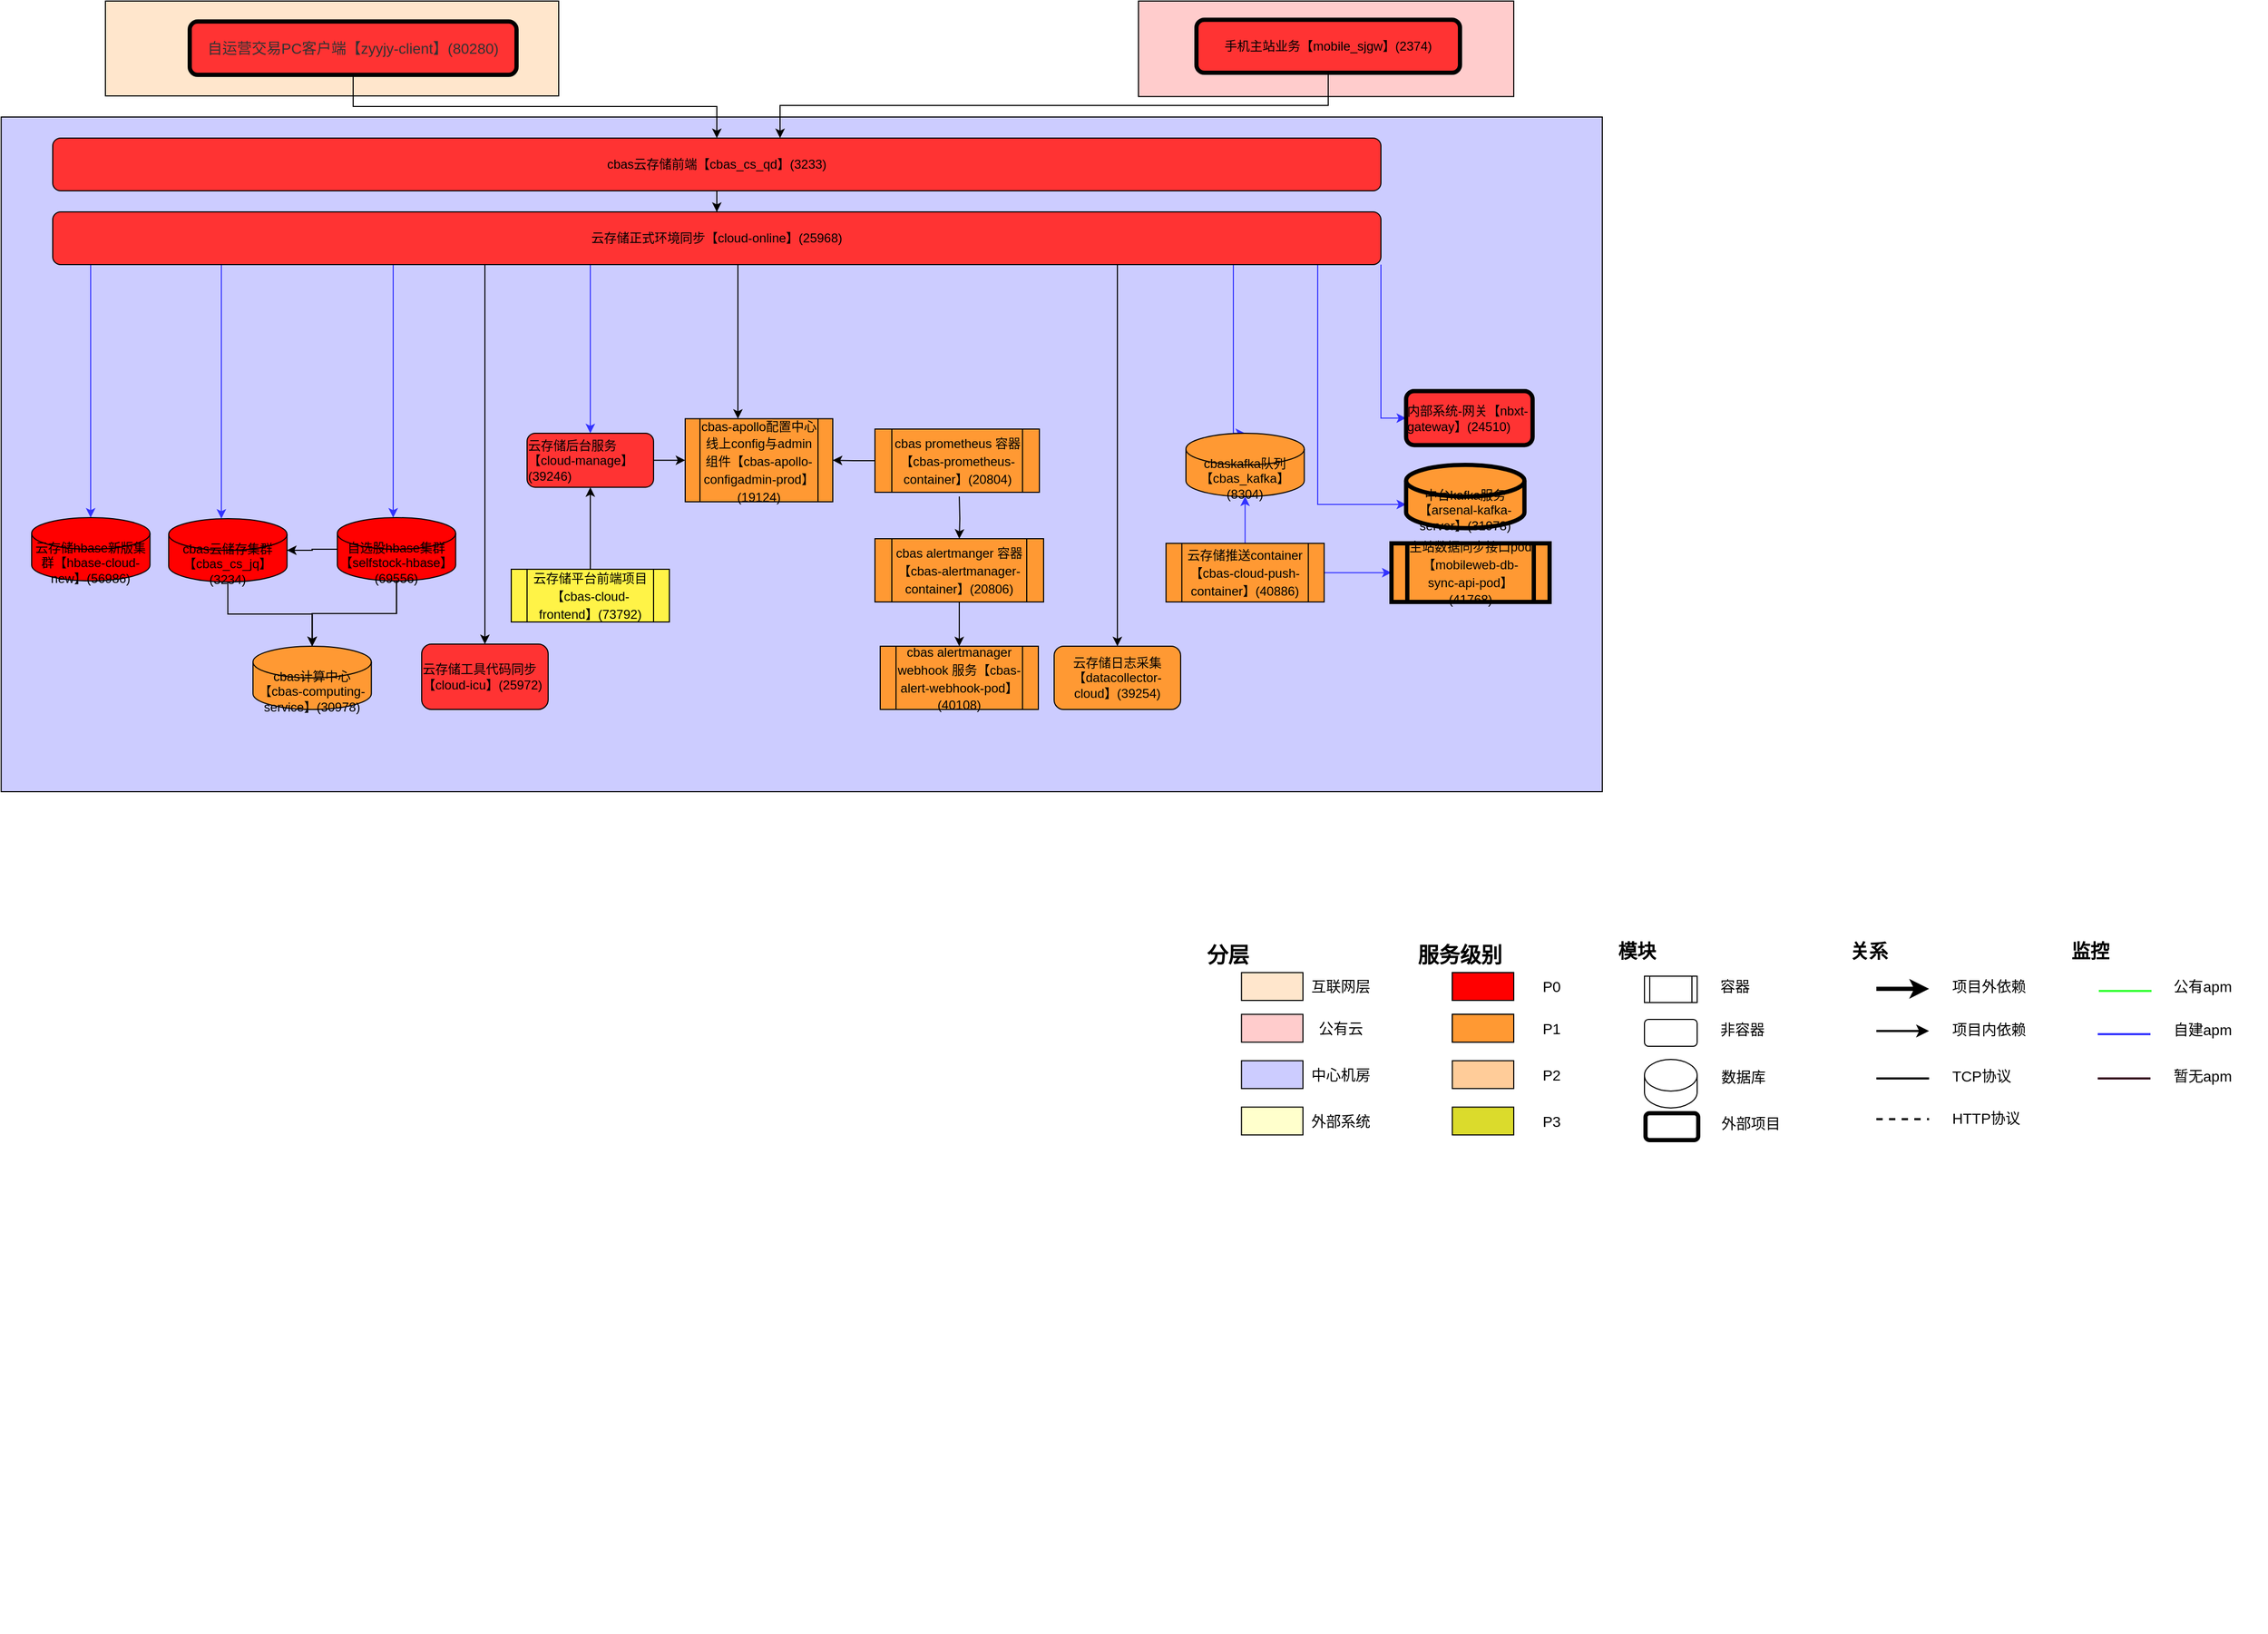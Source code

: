 <mxfile version="15.7.3" type="github">
  <diagram id="2SF257TVSWerJOO-b92Q" name="Page-1">
    <mxGraphModel dx="1896" dy="-153" grid="1" gridSize="10" guides="1" tooltips="1" connect="1" arrows="1" fold="1" page="1" pageScale="1" pageWidth="827" pageHeight="1169" math="0" shadow="0">
      <root>
        <mxCell id="0" />
        <mxCell id="1" parent="0" />
        <mxCell id="EX78Fw_aQXisIP5SjHGV-5" value="" style="rounded=0;whiteSpace=wrap;html=1;fillColor=#CCCCFF;" vertex="1" parent="1">
          <mxGeometry x="401.14" y="1300" width="1518.86" height="640" as="geometry" />
        </mxCell>
        <mxCell id="EX78Fw_aQXisIP5SjHGV-1" value="" style="rounded=0;whiteSpace=wrap;html=1;fillColor=#FFE6CC;" vertex="1" parent="1">
          <mxGeometry x="500" y="1190" width="430" height="90" as="geometry" />
        </mxCell>
        <mxCell id="EX78Fw_aQXisIP5SjHGV-3" value="" style="rounded=0;whiteSpace=wrap;html=1;fillColor=#FF0000;" vertex="1" parent="1">
          <mxGeometry x="1777.716" y="2111.6" width="58.286" height="26.4" as="geometry" />
        </mxCell>
        <mxCell id="EX78Fw_aQXisIP5SjHGV-4" value="" style="rounded=0;whiteSpace=wrap;html=1;fillColor=#FF9933;" vertex="1" parent="1">
          <mxGeometry x="1777.716" y="2151.2" width="58.286" height="26.4" as="geometry" />
        </mxCell>
        <mxCell id="EX78Fw_aQXisIP5SjHGV-6" value="" style="group" vertex="1" connectable="0" parent="1">
          <mxGeometry x="1930" y="2080" width="190" height="190" as="geometry" />
        </mxCell>
        <mxCell id="EX78Fw_aQXisIP5SjHGV-7" value="&lt;h1 style=&quot;font-size: 18px&quot;&gt;模块&lt;/h1&gt;&lt;p&gt;&lt;br&gt;&lt;/p&gt;" style="text;html=1;strokeColor=none;fillColor=none;spacing=5;spacingTop=-20;whiteSpace=wrap;overflow=hidden;rounded=0;fontSize=14;" vertex="1" parent="EX78Fw_aQXisIP5SjHGV-6">
          <mxGeometry width="190" height="190" as="geometry" />
        </mxCell>
        <mxCell id="EX78Fw_aQXisIP5SjHGV-8" value="容器" style="text;html=1;strokeColor=none;fillColor=none;align=left;verticalAlign=middle;whiteSpace=wrap;rounded=0;fontSize=14;" vertex="1" parent="EX78Fw_aQXisIP5SjHGV-6">
          <mxGeometry x="100" y="35" width="80" height="20" as="geometry" />
        </mxCell>
        <mxCell id="EX78Fw_aQXisIP5SjHGV-9" value="非容器" style="text;html=1;strokeColor=none;fillColor=none;align=left;verticalAlign=middle;whiteSpace=wrap;rounded=0;fontSize=14;" vertex="1" parent="EX78Fw_aQXisIP5SjHGV-6">
          <mxGeometry x="100" y="76" width="80" height="20" as="geometry" />
        </mxCell>
        <mxCell id="EX78Fw_aQXisIP5SjHGV-10" value="" style="shape=process;whiteSpace=wrap;html=1;backgroundOutline=1;fontSize=14;strokeColor=#000000;align=center;fillColor=#FFFFFF;" vertex="1" parent="EX78Fw_aQXisIP5SjHGV-6">
          <mxGeometry x="30" y="35" width="50" height="25" as="geometry" />
        </mxCell>
        <mxCell id="EX78Fw_aQXisIP5SjHGV-11" value="" style="rounded=1;whiteSpace=wrap;html=1;fontSize=14;strokeColor=#000000;align=center;fillColor=#FFFFFF;" vertex="1" parent="EX78Fw_aQXisIP5SjHGV-6">
          <mxGeometry x="30" y="76" width="50" height="25.5" as="geometry" />
        </mxCell>
        <mxCell id="EX78Fw_aQXisIP5SjHGV-12" value="" style="shape=cylinder3;whiteSpace=wrap;html=1;boundedLbl=1;backgroundOutline=1;size=15;rounded=1;fillColor=#FFFFFF;" vertex="1" parent="EX78Fw_aQXisIP5SjHGV-6">
          <mxGeometry x="30" y="114" width="50" height="46" as="geometry" />
        </mxCell>
        <mxCell id="EX78Fw_aQXisIP5SjHGV-13" value="" style="group" vertex="1" connectable="0" parent="1">
          <mxGeometry x="2150" y="2080" width="190" height="190" as="geometry" />
        </mxCell>
        <mxCell id="EX78Fw_aQXisIP5SjHGV-14" value="&lt;h1 style=&quot;font-size: 18px&quot;&gt;关系&lt;/h1&gt;&lt;p&gt;&lt;br&gt;&lt;/p&gt;" style="text;html=1;strokeColor=none;fillColor=none;spacing=5;spacingTop=-20;whiteSpace=wrap;overflow=hidden;rounded=0;fontSize=14;" vertex="1" parent="EX78Fw_aQXisIP5SjHGV-13">
          <mxGeometry width="190" height="190" as="geometry" />
        </mxCell>
        <mxCell id="EX78Fw_aQXisIP5SjHGV-15" value="" style="endArrow=classic;html=1;fontSize=14;strokeWidth=4;rounded=0;" edge="1" parent="EX78Fw_aQXisIP5SjHGV-13">
          <mxGeometry width="50" height="50" relative="1" as="geometry">
            <mxPoint x="30" y="47" as="sourcePoint" />
            <mxPoint x="80" y="47" as="targetPoint" />
          </mxGeometry>
        </mxCell>
        <mxCell id="EX78Fw_aQXisIP5SjHGV-16" value="项目外依赖" style="text;html=1;strokeColor=none;fillColor=none;align=left;verticalAlign=middle;whiteSpace=wrap;rounded=0;fontSize=14;" vertex="1" parent="EX78Fw_aQXisIP5SjHGV-13">
          <mxGeometry x="100" y="35" width="80" height="20" as="geometry" />
        </mxCell>
        <mxCell id="EX78Fw_aQXisIP5SjHGV-17" value="" style="endArrow=classic;html=1;fontSize=14;strokeWidth=2;" edge="1" parent="EX78Fw_aQXisIP5SjHGV-13">
          <mxGeometry width="50" height="50" relative="1" as="geometry">
            <mxPoint x="30" y="87" as="sourcePoint" />
            <mxPoint x="80" y="87" as="targetPoint" />
          </mxGeometry>
        </mxCell>
        <mxCell id="EX78Fw_aQXisIP5SjHGV-18" value="项目内依赖" style="text;html=1;strokeColor=none;fillColor=none;align=left;verticalAlign=middle;whiteSpace=wrap;rounded=0;fontSize=14;" vertex="1" parent="EX78Fw_aQXisIP5SjHGV-13">
          <mxGeometry x="100" y="76" width="80" height="20" as="geometry" />
        </mxCell>
        <mxCell id="EX78Fw_aQXisIP5SjHGV-19" value="" style="endArrow=none;html=1;fontSize=14;strokeWidth=2;" edge="1" parent="EX78Fw_aQXisIP5SjHGV-13">
          <mxGeometry width="50" height="50" relative="1" as="geometry">
            <mxPoint x="30" y="132" as="sourcePoint" />
            <mxPoint x="80" y="132" as="targetPoint" />
          </mxGeometry>
        </mxCell>
        <mxCell id="EX78Fw_aQXisIP5SjHGV-20" value="TCP协议" style="text;html=1;strokeColor=none;fillColor=none;align=left;verticalAlign=middle;whiteSpace=wrap;rounded=0;fontSize=14;" vertex="1" parent="EX78Fw_aQXisIP5SjHGV-13">
          <mxGeometry x="100" y="120" width="80" height="20" as="geometry" />
        </mxCell>
        <mxCell id="EX78Fw_aQXisIP5SjHGV-21" value="HTTP协议" style="text;html=1;strokeColor=none;fillColor=none;align=left;verticalAlign=middle;whiteSpace=wrap;rounded=0;fontSize=14;" vertex="1" parent="EX78Fw_aQXisIP5SjHGV-13">
          <mxGeometry x="100" y="160" width="80" height="20" as="geometry" />
        </mxCell>
        <mxCell id="EX78Fw_aQXisIP5SjHGV-22" value="" style="endArrow=none;html=1;fontSize=14;strokeWidth=2;dashed=1;" edge="1" parent="EX78Fw_aQXisIP5SjHGV-13">
          <mxGeometry width="50" height="50" relative="1" as="geometry">
            <mxPoint x="30" y="170.66" as="sourcePoint" />
            <mxPoint x="80" y="170.66" as="targetPoint" />
          </mxGeometry>
        </mxCell>
        <mxCell id="EX78Fw_aQXisIP5SjHGV-23" value="" style="group" vertex="1" connectable="0" parent="1">
          <mxGeometry x="1540" y="2080" width="500" height="658" as="geometry" />
        </mxCell>
        <mxCell id="EX78Fw_aQXisIP5SjHGV-24" value="&lt;h1 style=&quot;font-size: 20px&quot;&gt;&lt;font style=&quot;font-size: 20px&quot;&gt;分层&lt;/font&gt;&lt;/h1&gt;" style="text;html=1;strokeColor=none;fillColor=none;spacing=5;spacingTop=-20;whiteSpace=wrap;overflow=hidden;rounded=0;fontSize=14;" vertex="1" parent="EX78Fw_aQXisIP5SjHGV-23">
          <mxGeometry width="184" height="210" as="geometry" />
        </mxCell>
        <mxCell id="EX78Fw_aQXisIP5SjHGV-25" value="" style="rounded=0;whiteSpace=wrap;html=1;fillColor=#FFE6CC;" vertex="1" parent="EX78Fw_aQXisIP5SjHGV-23">
          <mxGeometry x="37.716" y="31.6" width="58.286" height="26.4" as="geometry" />
        </mxCell>
        <mxCell id="EX78Fw_aQXisIP5SjHGV-26" value="互联网层" style="text;html=1;strokeColor=none;fillColor=none;align=center;verticalAlign=middle;whiteSpace=wrap;rounded=0;fontSize=14;" vertex="1" parent="EX78Fw_aQXisIP5SjHGV-23">
          <mxGeometry x="100.071" y="36.6" width="63.75" height="17.6" as="geometry" />
        </mxCell>
        <mxCell id="EX78Fw_aQXisIP5SjHGV-27" value="" style="rounded=0;whiteSpace=wrap;html=1;fillColor=#FFCCCC;" vertex="1" parent="EX78Fw_aQXisIP5SjHGV-23">
          <mxGeometry x="37.716" y="71.2" width="58.286" height="26.4" as="geometry" />
        </mxCell>
        <mxCell id="EX78Fw_aQXisIP5SjHGV-28" value="公有云" style="text;html=1;strokeColor=none;fillColor=none;align=center;verticalAlign=middle;whiteSpace=wrap;rounded=0;fontSize=14;" vertex="1" parent="EX78Fw_aQXisIP5SjHGV-23">
          <mxGeometry x="100.071" y="76.2" width="63.75" height="17.6" as="geometry" />
        </mxCell>
        <mxCell id="EX78Fw_aQXisIP5SjHGV-29" value="" style="rounded=0;whiteSpace=wrap;html=1;fillColor=#CCCCFF;" vertex="1" parent="EX78Fw_aQXisIP5SjHGV-23">
          <mxGeometry x="37.716" y="115.2" width="58.286" height="26.4" as="geometry" />
        </mxCell>
        <mxCell id="EX78Fw_aQXisIP5SjHGV-30" value="中心机房" style="text;html=1;strokeColor=none;fillColor=none;align=center;verticalAlign=middle;whiteSpace=wrap;rounded=0;fontSize=14;" vertex="1" parent="EX78Fw_aQXisIP5SjHGV-23">
          <mxGeometry x="100.071" y="120.2" width="63.75" height="17.6" as="geometry" />
        </mxCell>
        <mxCell id="EX78Fw_aQXisIP5SjHGV-31" value="" style="rounded=0;whiteSpace=wrap;html=1;fillColor=#FFFFCC;" vertex="1" parent="EX78Fw_aQXisIP5SjHGV-23">
          <mxGeometry x="37.716" y="159.2" width="58.286" height="26.4" as="geometry" />
        </mxCell>
        <mxCell id="EX78Fw_aQXisIP5SjHGV-32" value="外部系统" style="text;html=1;strokeColor=none;fillColor=none;align=center;verticalAlign=middle;whiteSpace=wrap;rounded=0;fontSize=14;" vertex="1" parent="EX78Fw_aQXisIP5SjHGV-23">
          <mxGeometry x="100.071" y="164.2" width="63.75" height="17.6" as="geometry" />
        </mxCell>
        <mxCell id="EX78Fw_aQXisIP5SjHGV-33" value="" style="group" vertex="1" connectable="0" parent="1">
          <mxGeometry x="1740" y="2080" width="184" height="210" as="geometry" />
        </mxCell>
        <mxCell id="EX78Fw_aQXisIP5SjHGV-34" value="&lt;h1 style=&quot;font-size: 20px&quot;&gt;服务级别&lt;/h1&gt;" style="text;html=1;strokeColor=none;fillColor=none;spacing=5;spacingTop=-20;whiteSpace=wrap;overflow=hidden;rounded=0;fontSize=14;" vertex="1" parent="EX78Fw_aQXisIP5SjHGV-33">
          <mxGeometry width="184" height="210" as="geometry" />
        </mxCell>
        <mxCell id="EX78Fw_aQXisIP5SjHGV-35" value="" style="rounded=0;whiteSpace=wrap;html=1;fillColor=#FF0000;" vertex="1" parent="EX78Fw_aQXisIP5SjHGV-33">
          <mxGeometry x="37.716" y="31.6" width="58.286" height="26.4" as="geometry" />
        </mxCell>
        <mxCell id="EX78Fw_aQXisIP5SjHGV-36" value="P0" style="text;html=1;strokeColor=none;fillColor=none;align=center;verticalAlign=middle;whiteSpace=wrap;rounded=0;fontSize=14;" vertex="1" parent="EX78Fw_aQXisIP5SjHGV-33">
          <mxGeometry x="100.071" y="36.6" width="63.75" height="17.6" as="geometry" />
        </mxCell>
        <mxCell id="EX78Fw_aQXisIP5SjHGV-37" value="" style="rounded=0;whiteSpace=wrap;html=1;fillColor=#FF9933;" vertex="1" parent="EX78Fw_aQXisIP5SjHGV-33">
          <mxGeometry x="37.716" y="71.2" width="58.286" height="26.4" as="geometry" />
        </mxCell>
        <mxCell id="EX78Fw_aQXisIP5SjHGV-38" value="P1" style="text;html=1;strokeColor=none;fillColor=none;align=center;verticalAlign=middle;whiteSpace=wrap;rounded=0;fontSize=14;" vertex="1" parent="EX78Fw_aQXisIP5SjHGV-33">
          <mxGeometry x="100.071" y="76.2" width="63.75" height="17.6" as="geometry" />
        </mxCell>
        <mxCell id="EX78Fw_aQXisIP5SjHGV-39" value="" style="rounded=0;whiteSpace=wrap;html=1;fillColor=#FFCC99;" vertex="1" parent="EX78Fw_aQXisIP5SjHGV-33">
          <mxGeometry x="37.716" y="115.2" width="58.286" height="26.4" as="geometry" />
        </mxCell>
        <mxCell id="EX78Fw_aQXisIP5SjHGV-40" value="P2" style="text;html=1;strokeColor=none;fillColor=none;align=center;verticalAlign=middle;whiteSpace=wrap;rounded=0;fontSize=14;" vertex="1" parent="EX78Fw_aQXisIP5SjHGV-33">
          <mxGeometry x="100.071" y="120.2" width="63.75" height="17.6" as="geometry" />
        </mxCell>
        <mxCell id="EX78Fw_aQXisIP5SjHGV-41" value="" style="rounded=0;whiteSpace=wrap;html=1;fillColor=#DBDB2C;" vertex="1" parent="EX78Fw_aQXisIP5SjHGV-33">
          <mxGeometry x="37.716" y="159.2" width="58.286" height="26.4" as="geometry" />
        </mxCell>
        <mxCell id="EX78Fw_aQXisIP5SjHGV-42" value="P3" style="text;html=1;strokeColor=none;fillColor=none;align=center;verticalAlign=middle;whiteSpace=wrap;rounded=0;fontSize=14;" vertex="1" parent="EX78Fw_aQXisIP5SjHGV-33">
          <mxGeometry x="100.071" y="164.2" width="63.75" height="17.6" as="geometry" />
        </mxCell>
        <mxCell id="EX78Fw_aQXisIP5SjHGV-43" value="" style="group" vertex="1" connectable="0" parent="1">
          <mxGeometry x="2360" y="2080" width="190" height="190" as="geometry" />
        </mxCell>
        <mxCell id="EX78Fw_aQXisIP5SjHGV-44" value="&lt;h1 style=&quot;font-size: 18px&quot;&gt;监控&lt;/h1&gt;&lt;p&gt;&lt;br&gt;&lt;/p&gt;" style="text;html=1;strokeColor=none;fillColor=none;spacing=5;spacingTop=-20;whiteSpace=wrap;overflow=hidden;rounded=0;fontSize=14;" vertex="1" parent="EX78Fw_aQXisIP5SjHGV-43">
          <mxGeometry width="190" height="190" as="geometry" />
        </mxCell>
        <mxCell id="EX78Fw_aQXisIP5SjHGV-45" value="公有apm" style="text;html=1;strokeColor=none;fillColor=none;align=left;verticalAlign=middle;whiteSpace=wrap;rounded=0;fontSize=14;" vertex="1" parent="EX78Fw_aQXisIP5SjHGV-43">
          <mxGeometry x="100" y="35" width="80" height="20" as="geometry" />
        </mxCell>
        <mxCell id="EX78Fw_aQXisIP5SjHGV-46" value="自建apm" style="text;html=1;strokeColor=none;fillColor=none;align=left;verticalAlign=middle;whiteSpace=wrap;rounded=0;fontSize=14;" vertex="1" parent="EX78Fw_aQXisIP5SjHGV-43">
          <mxGeometry x="100" y="76" width="80" height="20" as="geometry" />
        </mxCell>
        <mxCell id="EX78Fw_aQXisIP5SjHGV-47" value="" style="endArrow=none;html=1;fontSize=14;strokeWidth=2;strokeColor=#33001A;" edge="1" parent="EX78Fw_aQXisIP5SjHGV-43">
          <mxGeometry width="50" height="50" relative="1" as="geometry">
            <mxPoint x="30" y="132" as="sourcePoint" />
            <mxPoint x="80" y="132" as="targetPoint" />
          </mxGeometry>
        </mxCell>
        <mxCell id="EX78Fw_aQXisIP5SjHGV-48" value="暂无apm" style="text;html=1;strokeColor=none;fillColor=none;align=left;verticalAlign=middle;whiteSpace=wrap;rounded=0;fontSize=14;" vertex="1" parent="EX78Fw_aQXisIP5SjHGV-43">
          <mxGeometry x="100" y="120" width="80" height="20" as="geometry" />
        </mxCell>
        <mxCell id="EX78Fw_aQXisIP5SjHGV-49" value="" style="endArrow=none;html=1;fontSize=14;strokeWidth=2;strokeColor=#3333FF;" edge="1" parent="EX78Fw_aQXisIP5SjHGV-43">
          <mxGeometry width="50" height="50" relative="1" as="geometry">
            <mxPoint x="30" y="90" as="sourcePoint" />
            <mxPoint x="80" y="90" as="targetPoint" />
          </mxGeometry>
        </mxCell>
        <mxCell id="EX78Fw_aQXisIP5SjHGV-50" value="" style="endArrow=none;html=1;fontSize=14;strokeWidth=2;strokeColor=#33FF33;" edge="1" parent="1">
          <mxGeometry width="50" height="50" relative="1" as="geometry">
            <mxPoint x="2391" y="2129" as="sourcePoint" />
            <mxPoint x="2441" y="2129" as="targetPoint" />
          </mxGeometry>
        </mxCell>
        <mxCell id="EX78Fw_aQXisIP5SjHGV-51" value="数据库" style="text;html=1;strokeColor=none;fillColor=none;align=left;verticalAlign=middle;whiteSpace=wrap;rounded=0;fontSize=14;" vertex="1" parent="1">
          <mxGeometry x="2031" y="2201" width="80" height="20" as="geometry" />
        </mxCell>
        <mxCell id="EX78Fw_aQXisIP5SjHGV-52" value="外部项目" style="text;html=1;strokeColor=none;fillColor=none;align=left;verticalAlign=middle;whiteSpace=wrap;rounded=0;fontSize=14;" vertex="1" parent="1">
          <mxGeometry x="2031" y="2245" width="80" height="20" as="geometry" />
        </mxCell>
        <mxCell id="EX78Fw_aQXisIP5SjHGV-53" value="" style="rounded=1;whiteSpace=wrap;html=1;fontSize=14;strokeColor=#000000;align=center;fillColor=#FFFFFF;strokeWidth=4;" vertex="1" parent="1">
          <mxGeometry x="1961" y="2245" width="50" height="25.5" as="geometry" />
        </mxCell>
        <mxCell id="EX78Fw_aQXisIP5SjHGV-85" style="edgeStyle=orthogonalEdgeStyle;rounded=0;orthogonalLoop=1;jettySize=auto;html=1;fontSize=12;strokeColor=#3333FF;" edge="1" parent="1" source="EX78Fw_aQXisIP5SjHGV-54" target="EX78Fw_aQXisIP5SjHGV-77">
          <mxGeometry relative="1" as="geometry">
            <mxPoint x="700" y="1470" as="sourcePoint" />
            <Array as="points">
              <mxPoint x="486" y="1510" />
              <mxPoint x="486" y="1510" />
            </Array>
          </mxGeometry>
        </mxCell>
        <mxCell id="EX78Fw_aQXisIP5SjHGV-107" style="edgeStyle=orthogonalEdgeStyle;rounded=0;orthogonalLoop=1;jettySize=auto;html=1;fontSize=12;fontColor=#330000;strokeColor=#3333FF;" edge="1" parent="1" source="EX78Fw_aQXisIP5SjHGV-54" target="EX78Fw_aQXisIP5SjHGV-60">
          <mxGeometry relative="1" as="geometry">
            <Array as="points">
              <mxPoint x="610" y="1560" />
              <mxPoint x="610" y="1560" />
            </Array>
          </mxGeometry>
        </mxCell>
        <mxCell id="EX78Fw_aQXisIP5SjHGV-108" style="edgeStyle=orthogonalEdgeStyle;rounded=0;orthogonalLoop=1;jettySize=auto;html=1;fontSize=12;fontColor=#330000;strokeColor=#3333FF;" edge="1" parent="1">
          <mxGeometry relative="1" as="geometry">
            <mxPoint x="776" y="1440" as="sourcePoint" />
            <mxPoint x="773" y="1680" as="targetPoint" />
            <Array as="points">
              <mxPoint x="773" y="1440" />
            </Array>
          </mxGeometry>
        </mxCell>
        <mxCell id="EX78Fw_aQXisIP5SjHGV-109" style="edgeStyle=orthogonalEdgeStyle;rounded=0;orthogonalLoop=1;jettySize=auto;html=1;fontSize=12;fontColor=#330000;" edge="1" parent="1" source="EX78Fw_aQXisIP5SjHGV-54" target="EX78Fw_aQXisIP5SjHGV-67">
          <mxGeometry relative="1" as="geometry">
            <Array as="points">
              <mxPoint x="1100" y="1540" />
              <mxPoint x="1100" y="1540" />
            </Array>
          </mxGeometry>
        </mxCell>
        <mxCell id="EX78Fw_aQXisIP5SjHGV-110" style="edgeStyle=orthogonalEdgeStyle;rounded=0;orthogonalLoop=1;jettySize=auto;html=1;entryX=0.5;entryY=0;entryDx=0;entryDy=0;fontSize=12;fontColor=#330000;strokeColor=#3333FF;" edge="1" parent="1" source="EX78Fw_aQXisIP5SjHGV-54" target="EX78Fw_aQXisIP5SjHGV-58">
          <mxGeometry relative="1" as="geometry">
            <Array as="points">
              <mxPoint x="960" y="1480" />
              <mxPoint x="960" y="1480" />
            </Array>
          </mxGeometry>
        </mxCell>
        <mxCell id="EX78Fw_aQXisIP5SjHGV-114" style="edgeStyle=orthogonalEdgeStyle;rounded=0;orthogonalLoop=1;jettySize=auto;html=1;entryX=0.5;entryY=0;entryDx=0;entryDy=0;entryPerimeter=0;fontSize=12;fontColor=#330000;strokeColor=#3333FF;" edge="1" parent="1" source="EX78Fw_aQXisIP5SjHGV-54" target="EX78Fw_aQXisIP5SjHGV-78">
          <mxGeometry relative="1" as="geometry">
            <Array as="points">
              <mxPoint x="1570" y="1600" />
            </Array>
          </mxGeometry>
        </mxCell>
        <mxCell id="EX78Fw_aQXisIP5SjHGV-115" style="edgeStyle=orthogonalEdgeStyle;rounded=0;orthogonalLoop=1;jettySize=auto;html=1;fontSize=12;fontColor=#330000;entryX=0;entryY=0;entryDx=0;entryDy=37.5;entryPerimeter=0;strokeColor=#3333FF;" edge="1" parent="1" source="EX78Fw_aQXisIP5SjHGV-54" target="EX78Fw_aQXisIP5SjHGV-96">
          <mxGeometry relative="1" as="geometry">
            <mxPoint x="1736" y="1610" as="targetPoint" />
            <Array as="points">
              <mxPoint x="1650" y="1667" />
            </Array>
          </mxGeometry>
        </mxCell>
        <mxCell id="EX78Fw_aQXisIP5SjHGV-116" style="edgeStyle=orthogonalEdgeStyle;rounded=0;orthogonalLoop=1;jettySize=auto;html=1;fontSize=12;fontColor=#330000;" edge="1" parent="1" source="EX78Fw_aQXisIP5SjHGV-54" target="EX78Fw_aQXisIP5SjHGV-59">
          <mxGeometry relative="1" as="geometry">
            <Array as="points">
              <mxPoint x="1460" y="1510" />
              <mxPoint x="1460" y="1510" />
            </Array>
          </mxGeometry>
        </mxCell>
        <mxCell id="EX78Fw_aQXisIP5SjHGV-118" style="edgeStyle=orthogonalEdgeStyle;rounded=0;orthogonalLoop=1;jettySize=auto;html=1;exitX=1;exitY=1;exitDx=0;exitDy=0;entryX=0;entryY=0.5;entryDx=0;entryDy=0;fontSize=12;fontColor=#330000;strokeColor=#3333FF;" edge="1" parent="1" source="EX78Fw_aQXisIP5SjHGV-54" target="EX78Fw_aQXisIP5SjHGV-117">
          <mxGeometry relative="1" as="geometry" />
        </mxCell>
        <mxCell id="EX78Fw_aQXisIP5SjHGV-119" style="edgeStyle=orthogonalEdgeStyle;rounded=0;orthogonalLoop=1;jettySize=auto;html=1;fontSize=12;fontColor=#330000;" edge="1" parent="1" source="EX78Fw_aQXisIP5SjHGV-54" target="EX78Fw_aQXisIP5SjHGV-56">
          <mxGeometry relative="1" as="geometry">
            <Array as="points">
              <mxPoint x="860" y="1530" />
              <mxPoint x="860" y="1530" />
            </Array>
          </mxGeometry>
        </mxCell>
        <object label="&lt;div style=&quot;text-align: left&quot;&gt;云存储正式环境同步【cloud-online】(25968)&lt;/div&gt;" id="EX78Fw_aQXisIP5SjHGV-54">
          <mxCell style="rounded=1;whiteSpace=wrap;html=1;fillColor=#FF3333;" vertex="1" parent="1">
            <mxGeometry x="450" y="1390" width="1260" height="50" as="geometry" />
          </mxCell>
        </object>
        <mxCell id="EX78Fw_aQXisIP5SjHGV-80" style="edgeStyle=orthogonalEdgeStyle;rounded=0;orthogonalLoop=1;jettySize=auto;html=1;entryX=0.5;entryY=1;entryDx=0;entryDy=0;entryPerimeter=0;fontSize=12;strokeColor=#3333FF;" edge="1" parent="1" source="EX78Fw_aQXisIP5SjHGV-55" target="EX78Fw_aQXisIP5SjHGV-78">
          <mxGeometry relative="1" as="geometry" />
        </mxCell>
        <mxCell id="EX78Fw_aQXisIP5SjHGV-95" style="edgeStyle=orthogonalEdgeStyle;rounded=0;orthogonalLoop=1;jettySize=auto;html=1;exitX=1;exitY=0.5;exitDx=0;exitDy=0;entryX=0;entryY=0.5;entryDx=0;entryDy=0;fontSize=12;strokeColor=#3333FF;" edge="1" parent="1" source="EX78Fw_aQXisIP5SjHGV-55" target="EX78Fw_aQXisIP5SjHGV-94">
          <mxGeometry relative="1" as="geometry" />
        </mxCell>
        <mxCell id="EX78Fw_aQXisIP5SjHGV-55" value="&lt;font style=&quot;font-size: 12px&quot;&gt;云存储推送container【cbas-cloud-push-container】(40886)&lt;/font&gt;" style="shape=process;whiteSpace=wrap;html=1;backgroundOutline=1;fontSize=14;strokeColor=#000000;align=center;fillColor=#FF9933;" vertex="1" parent="1">
          <mxGeometry x="1506.14" y="1704.4" width="150" height="55.6" as="geometry" />
        </mxCell>
        <object label="&lt;div style=&quot;text-align: left&quot;&gt;云存储工具代码同步【cloud-icu】(25972)&lt;/div&gt;" id="EX78Fw_aQXisIP5SjHGV-56">
          <mxCell style="rounded=1;whiteSpace=wrap;html=1;fillColor=#FF3333;" vertex="1" parent="1">
            <mxGeometry x="800" y="1800" width="120" height="62" as="geometry" />
          </mxCell>
        </object>
        <mxCell id="EX78Fw_aQXisIP5SjHGV-69" style="edgeStyle=orthogonalEdgeStyle;rounded=0;orthogonalLoop=1;jettySize=auto;html=1;entryX=0;entryY=0.5;entryDx=0;entryDy=0;fontSize=12;exitX=1;exitY=0.5;exitDx=0;exitDy=0;" edge="1" parent="1" source="EX78Fw_aQXisIP5SjHGV-58" target="EX78Fw_aQXisIP5SjHGV-67">
          <mxGeometry relative="1" as="geometry" />
        </mxCell>
        <object label="&lt;div style=&quot;text-align: left&quot;&gt;云存储后台服务【cloud-manage】(39246)&lt;/div&gt;" id="EX78Fw_aQXisIP5SjHGV-58">
          <mxCell style="rounded=1;whiteSpace=wrap;html=1;fillColor=#FF3333;" vertex="1" parent="1">
            <mxGeometry x="900" y="1600" width="120" height="51.2" as="geometry" />
          </mxCell>
        </object>
        <mxCell id="EX78Fw_aQXisIP5SjHGV-59" value="云存储日志采集【datacollector-cloud】(39254)" style="rounded=1;whiteSpace=wrap;html=1;fontSize=12;fillColor=#FF9933;" vertex="1" parent="1">
          <mxGeometry x="1400" y="1802" width="120" height="60" as="geometry" />
        </mxCell>
        <mxCell id="EX78Fw_aQXisIP5SjHGV-99" style="edgeStyle=orthogonalEdgeStyle;rounded=0;orthogonalLoop=1;jettySize=auto;html=1;fontSize=12;startArrow=none;" edge="1" parent="1" source="EX78Fw_aQXisIP5SjHGV-62" target="EX78Fw_aQXisIP5SjHGV-98">
          <mxGeometry relative="1" as="geometry" />
        </mxCell>
        <mxCell id="EX78Fw_aQXisIP5SjHGV-106" style="edgeStyle=orthogonalEdgeStyle;rounded=0;orthogonalLoop=1;jettySize=auto;html=1;fontSize=12;fontColor=#330000;" edge="1" parent="1" source="EX78Fw_aQXisIP5SjHGV-60" target="EX78Fw_aQXisIP5SjHGV-98">
          <mxGeometry relative="1" as="geometry" />
        </mxCell>
        <mxCell id="EX78Fw_aQXisIP5SjHGV-60" value="cbas云储存集群【cbas_cs_jq】(3234)" style="shape=cylinder3;whiteSpace=wrap;html=1;boundedLbl=1;backgroundOutline=1;size=15;rounded=1;fillColor=#FF0000;" vertex="1" parent="1">
          <mxGeometry x="560" y="1681" width="112.28" height="60" as="geometry" />
        </mxCell>
        <mxCell id="EX78Fw_aQXisIP5SjHGV-89" style="edgeStyle=orthogonalEdgeStyle;rounded=0;orthogonalLoop=1;jettySize=auto;html=1;exitX=0;exitY=0.5;exitDx=0;exitDy=0;exitPerimeter=0;entryX=1;entryY=0.5;entryDx=0;entryDy=0;entryPerimeter=0;fontSize=12;" edge="1" parent="1" source="EX78Fw_aQXisIP5SjHGV-62" target="EX78Fw_aQXisIP5SjHGV-60">
          <mxGeometry relative="1" as="geometry" />
        </mxCell>
        <mxCell id="EX78Fw_aQXisIP5SjHGV-100" style="edgeStyle=orthogonalEdgeStyle;rounded=0;orthogonalLoop=1;jettySize=auto;html=1;entryX=0.5;entryY=0;entryDx=0;entryDy=0;entryPerimeter=0;fontSize=12;" edge="1" parent="1" source="EX78Fw_aQXisIP5SjHGV-62" target="EX78Fw_aQXisIP5SjHGV-98">
          <mxGeometry relative="1" as="geometry" />
        </mxCell>
        <mxCell id="EX78Fw_aQXisIP5SjHGV-83" style="edgeStyle=orthogonalEdgeStyle;rounded=0;orthogonalLoop=1;jettySize=auto;html=1;entryX=0.5;entryY=1;entryDx=0;entryDy=0;fontSize=12;" edge="1" parent="1" source="EX78Fw_aQXisIP5SjHGV-63" target="EX78Fw_aQXisIP5SjHGV-58">
          <mxGeometry relative="1" as="geometry" />
        </mxCell>
        <mxCell id="EX78Fw_aQXisIP5SjHGV-63" value="&lt;font style=&quot;font-size: 12px&quot;&gt;云存储平台前端项目【cbas-cloud-frontend】(73792)&lt;/font&gt;" style="shape=process;whiteSpace=wrap;html=1;backgroundOutline=1;fontSize=14;strokeColor=#000000;align=center;fillColor=#FFF347;" vertex="1" parent="1">
          <mxGeometry x="885" y="1729" width="150" height="50" as="geometry" />
        </mxCell>
        <mxCell id="EX78Fw_aQXisIP5SjHGV-75" style="edgeStyle=orthogonalEdgeStyle;rounded=0;orthogonalLoop=1;jettySize=auto;html=1;fontSize=12;" edge="1" parent="1" target="EX78Fw_aQXisIP5SjHGV-65">
          <mxGeometry relative="1" as="geometry">
            <mxPoint x="1310" y="1660" as="sourcePoint" />
          </mxGeometry>
        </mxCell>
        <mxCell id="EX78Fw_aQXisIP5SjHGV-112" style="edgeStyle=orthogonalEdgeStyle;rounded=0;orthogonalLoop=1;jettySize=auto;html=1;entryX=1;entryY=0.5;entryDx=0;entryDy=0;fontSize=12;fontColor=#330000;" edge="1" parent="1" source="EX78Fw_aQXisIP5SjHGV-64" target="EX78Fw_aQXisIP5SjHGV-67">
          <mxGeometry relative="1" as="geometry" />
        </mxCell>
        <mxCell id="EX78Fw_aQXisIP5SjHGV-64" value="&lt;font style=&quot;font-size: 12px&quot;&gt;cbas prometheus 容器【cbas-prometheus-container】(20804)&lt;/font&gt;" style="shape=process;whiteSpace=wrap;html=1;backgroundOutline=1;fontSize=14;strokeColor=#000000;align=center;fillColor=#FF9933;" vertex="1" parent="1">
          <mxGeometry x="1230" y="1596" width="156" height="60" as="geometry" />
        </mxCell>
        <mxCell id="EX78Fw_aQXisIP5SjHGV-113" style="edgeStyle=orthogonalEdgeStyle;rounded=0;orthogonalLoop=1;jettySize=auto;html=1;exitX=0.5;exitY=1;exitDx=0;exitDy=0;entryX=0.5;entryY=0;entryDx=0;entryDy=0;fontSize=12;fontColor=#330000;" edge="1" parent="1" source="EX78Fw_aQXisIP5SjHGV-65" target="EX78Fw_aQXisIP5SjHGV-66">
          <mxGeometry relative="1" as="geometry" />
        </mxCell>
        <mxCell id="EX78Fw_aQXisIP5SjHGV-65" value="&lt;font style=&quot;font-size: 12px&quot;&gt;cbas alertmanger 容器【cbas-alertmanager-container】(20806)&lt;/font&gt;" style="shape=process;whiteSpace=wrap;html=1;backgroundOutline=1;fontSize=14;strokeColor=#000000;align=center;fillColor=#FF9933;" vertex="1" parent="1">
          <mxGeometry x="1230" y="1700" width="160" height="60" as="geometry" />
        </mxCell>
        <mxCell id="EX78Fw_aQXisIP5SjHGV-66" value="&lt;font style=&quot;font-size: 12px&quot;&gt;cbas alertmanager webhook 服务【cbas-alert-webhook-pod】(40108)&lt;/font&gt;" style="shape=process;whiteSpace=wrap;html=1;backgroundOutline=1;fontSize=14;strokeColor=#000000;align=center;fillColor=#FF9933;" vertex="1" parent="1">
          <mxGeometry x="1235" y="1802" width="150" height="60" as="geometry" />
        </mxCell>
        <mxCell id="EX78Fw_aQXisIP5SjHGV-67" value="&lt;font style=&quot;font-size: 12px&quot;&gt;cbas-apollo配置中心线上config与admin组件【cbas-apollo-configadmin-prod】(19124)&lt;/font&gt;" style="shape=process;whiteSpace=wrap;html=1;backgroundOutline=1;fontSize=14;strokeColor=#000000;align=center;fillColor=#FF9933;" vertex="1" parent="1">
          <mxGeometry x="1050" y="1586.2" width="140" height="78.8" as="geometry" />
        </mxCell>
        <mxCell id="EX78Fw_aQXisIP5SjHGV-77" value="云存储hbase新版集群【hbase-cloud-new】(56986)" style="shape=cylinder3;whiteSpace=wrap;html=1;boundedLbl=1;backgroundOutline=1;size=15;rounded=1;fillColor=#FF0000;" vertex="1" parent="1">
          <mxGeometry x="430.0" y="1680" width="112.28" height="60" as="geometry" />
        </mxCell>
        <mxCell id="EX78Fw_aQXisIP5SjHGV-78" value="cbaskafka队列【cbas_kafka】(8304)" style="shape=cylinder3;whiteSpace=wrap;html=1;boundedLbl=1;backgroundOutline=1;size=15;rounded=1;fillColor=#FF9933;" vertex="1" parent="1">
          <mxGeometry x="1525" y="1600" width="112.28" height="60" as="geometry" />
        </mxCell>
        <mxCell id="EX78Fw_aQXisIP5SjHGV-94" value="&lt;font style=&quot;font-size: 12px&quot;&gt;主站数据同步接口pod【mobileweb-db-sync-api-pod】(41768)&lt;/font&gt;" style="shape=process;whiteSpace=wrap;html=1;backgroundOutline=1;fontSize=14;strokeColor=#000000;align=center;fillColor=#FF9933;strokeWidth=4;" vertex="1" parent="1">
          <mxGeometry x="1720" y="1704.4" width="150" height="55.6" as="geometry" />
        </mxCell>
        <mxCell id="EX78Fw_aQXisIP5SjHGV-96" value="中台kafka服务【arsenal-kafka-server】(31978)" style="shape=cylinder3;whiteSpace=wrap;html=1;boundedLbl=1;backgroundOutline=1;size=15;rounded=1;fillColor=#FF9933;strokeWidth=4;" vertex="1" parent="1">
          <mxGeometry x="1733.86" y="1630" width="112.28" height="60" as="geometry" />
        </mxCell>
        <mxCell id="EX78Fw_aQXisIP5SjHGV-98" value="cbas计算中心【cbas-computing-service】(30978)" style="shape=cylinder3;whiteSpace=wrap;html=1;boundedLbl=1;backgroundOutline=1;size=15;rounded=1;fillColor=#FF9933;strokeWidth=1;" vertex="1" parent="1">
          <mxGeometry x="640.0" y="1802" width="112.28" height="60" as="geometry" />
        </mxCell>
        <mxCell id="EX78Fw_aQXisIP5SjHGV-120" style="edgeStyle=orthogonalEdgeStyle;rounded=0;orthogonalLoop=1;jettySize=auto;html=1;fontSize=12;fontColor=#330000;" edge="1" parent="1" source="EX78Fw_aQXisIP5SjHGV-101" target="EX78Fw_aQXisIP5SjHGV-103">
          <mxGeometry relative="1" as="geometry" />
        </mxCell>
        <object label="&lt;div style=&quot;text-align: left&quot;&gt;&lt;span style=&quot;color: rgb(51 , 51 , 51) ; font-family: &amp;#34;microsoft yahei,helvetica neue&amp;#34; , &amp;#34;helvetica&amp;#34; , &amp;#34;arial&amp;#34; , sans-serif ; font-size: 14px&quot;&gt;自运营交易PC客户端【zyyjy-client】(80280)&lt;/span&gt;&lt;br&gt;&lt;/div&gt;" id="EX78Fw_aQXisIP5SjHGV-101">
          <mxCell style="rounded=1;whiteSpace=wrap;html=1;fillColor=#FF3333;strokeWidth=4;" vertex="1" parent="1">
            <mxGeometry x="580" y="1209.4" width="310" height="50.6" as="geometry" />
          </mxCell>
        </object>
        <mxCell id="EX78Fw_aQXisIP5SjHGV-104" style="edgeStyle=orthogonalEdgeStyle;rounded=0;orthogonalLoop=1;jettySize=auto;html=1;fontSize=12;fontColor=#330000;" edge="1" parent="1" source="EX78Fw_aQXisIP5SjHGV-103" target="EX78Fw_aQXisIP5SjHGV-54">
          <mxGeometry relative="1" as="geometry" />
        </mxCell>
        <object label="&lt;div style=&quot;text-align: left&quot;&gt;cbas云存储前端【cbas_cs_qd】(3233)&lt;/div&gt;" id="EX78Fw_aQXisIP5SjHGV-103">
          <mxCell style="rounded=1;whiteSpace=wrap;html=1;fillColor=#FF3333;" vertex="1" parent="1">
            <mxGeometry x="450" y="1320" width="1260" height="50" as="geometry" />
          </mxCell>
        </object>
        <mxCell id="EX78Fw_aQXisIP5SjHGV-62" value="自选股hbase集群【selfstock-hbase】(69556)" style="shape=cylinder3;whiteSpace=wrap;html=1;boundedLbl=1;backgroundOutline=1;size=15;rounded=1;fillColor=#FF0000;" vertex="1" parent="1">
          <mxGeometry x="720" y="1680" width="112.28" height="60" as="geometry" />
        </mxCell>
        <mxCell id="EX78Fw_aQXisIP5SjHGV-105" value="" style="edgeStyle=orthogonalEdgeStyle;rounded=0;orthogonalLoop=1;jettySize=auto;html=1;fontSize=12;endArrow=none;" edge="1" parent="1" source="EX78Fw_aQXisIP5SjHGV-60" target="EX78Fw_aQXisIP5SjHGV-62">
          <mxGeometry relative="1" as="geometry">
            <mxPoint x="742.28" y="1700.04" as="sourcePoint" />
            <mxPoint x="1272.24" y="2117.6" as="targetPoint" />
          </mxGeometry>
        </mxCell>
        <object label="&lt;div style=&quot;text-align: left&quot;&gt;内部系统-网关【nbxt-gateway】(24510)&lt;/div&gt;" id="EX78Fw_aQXisIP5SjHGV-117">
          <mxCell style="rounded=1;whiteSpace=wrap;html=1;fillColor=#FF3333;strokeWidth=4;" vertex="1" parent="1">
            <mxGeometry x="1733.86" y="1560" width="120" height="51.2" as="geometry" />
          </mxCell>
        </object>
        <mxCell id="EX78Fw_aQXisIP5SjHGV-122" value="" style="rounded=0;whiteSpace=wrap;html=1;fillColor=#FFCCCC;" vertex="1" parent="1">
          <mxGeometry x="1480" y="1190" width="356" height="90.6" as="geometry" />
        </mxCell>
        <mxCell id="EX78Fw_aQXisIP5SjHGV-124" style="edgeStyle=orthogonalEdgeStyle;rounded=0;orthogonalLoop=1;jettySize=auto;html=1;exitX=0.5;exitY=1;exitDx=0;exitDy=0;fontSize=12;fontColor=#330000;" edge="1" parent="1" source="EX78Fw_aQXisIP5SjHGV-123" target="EX78Fw_aQXisIP5SjHGV-103">
          <mxGeometry relative="1" as="geometry">
            <Array as="points">
              <mxPoint x="1660" y="1289" />
              <mxPoint x="1140" y="1289" />
            </Array>
          </mxGeometry>
        </mxCell>
        <object label="&lt;div style=&quot;text-align: left&quot;&gt;手机主站业务【mobile_sjgw】(2374)&lt;/div&gt;" id="EX78Fw_aQXisIP5SjHGV-123">
          <mxCell style="rounded=1;whiteSpace=wrap;html=1;fillColor=#FF3333;strokeWidth=4;" vertex="1" parent="1">
            <mxGeometry x="1535" y="1207.7" width="250" height="50.3" as="geometry" />
          </mxCell>
        </object>
      </root>
    </mxGraphModel>
  </diagram>
</mxfile>
